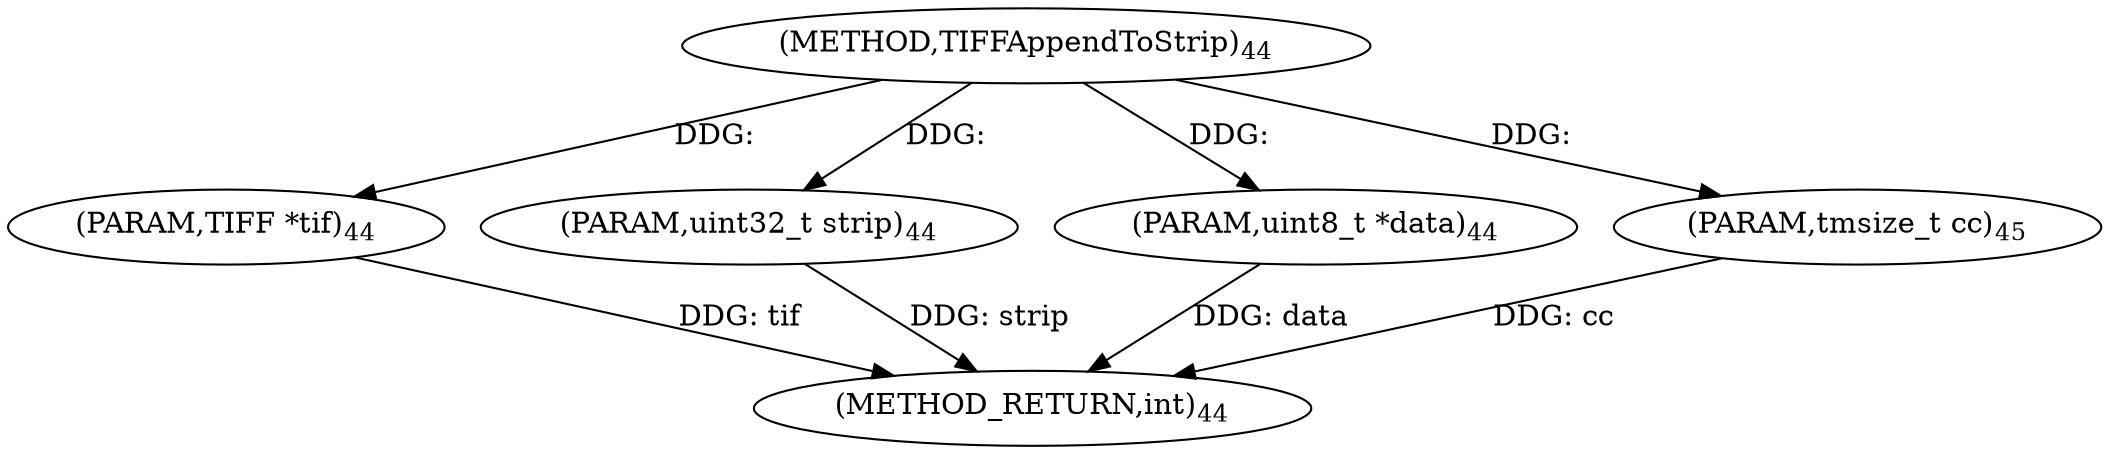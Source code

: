 digraph "TIFFAppendToStrip" {  
"30324" [label = <(METHOD,TIFFAppendToStrip)<SUB>44</SUB>> ]
"30329" [label = <(METHOD_RETURN,int)<SUB>44</SUB>> ]
"30325" [label = <(PARAM,TIFF *tif)<SUB>44</SUB>> ]
"30326" [label = <(PARAM,uint32_t strip)<SUB>44</SUB>> ]
"30327" [label = <(PARAM,uint8_t *data)<SUB>44</SUB>> ]
"30328" [label = <(PARAM,tmsize_t cc)<SUB>45</SUB>> ]
  "30325" -> "30329"  [ label = "DDG: tif"] 
  "30326" -> "30329"  [ label = "DDG: strip"] 
  "30327" -> "30329"  [ label = "DDG: data"] 
  "30328" -> "30329"  [ label = "DDG: cc"] 
  "30324" -> "30325"  [ label = "DDG: "] 
  "30324" -> "30326"  [ label = "DDG: "] 
  "30324" -> "30327"  [ label = "DDG: "] 
  "30324" -> "30328"  [ label = "DDG: "] 
}
